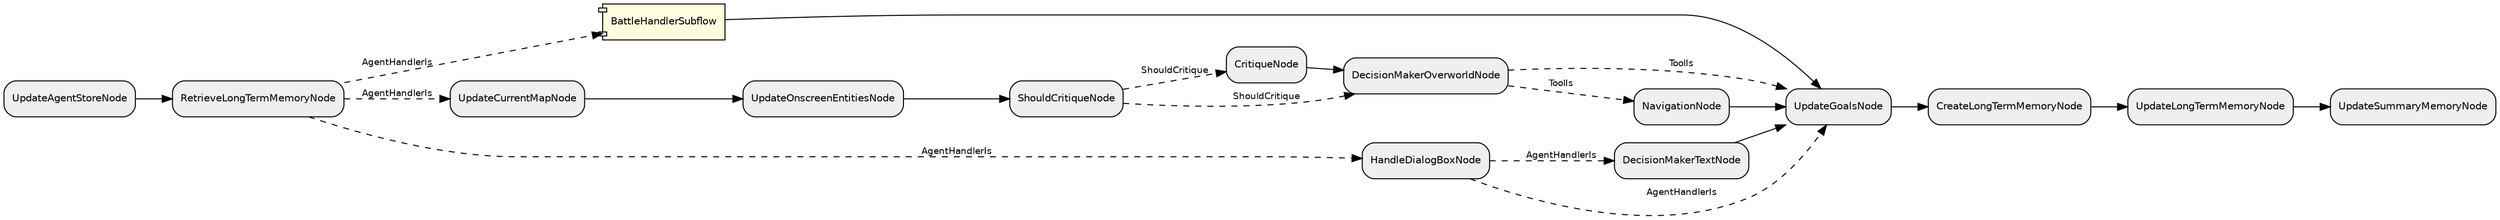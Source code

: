 digraph "G" {
  rankdir=LR;
  compound=true;
  node [shape=box, style="rounded,filled", fillcolor="#EFEFEF", fontname="Helvetica", fontsize=10];
  edge [fontname="Helvetica", fontsize=9];
  rKLui3AJqJus4FgiYVmyr [label="DecisionMakerTextNode"];
  aTKREAurebf79hWLEQzXO [label="CritiqueNode"];
  hE3fPh3DjLzYN0jX6qijc [label="BattleHandlerSubflow", shape=component, style="filled,rounded", fillcolor="lightyellow"];
  xyMQkQCzjml2xD7HYmYEg [label="UpdateGoalsNode"];
  xoKcHVeTqBODA4zjGuzo6 [label="UpdateLongTermMemoryNode"];
  TLvaYVfZjDaOElAwMgjfn [label="UpdateAgentStoreNode"];
  Itfbj0CTjIX8iMGEMJDlU [label="NavigationNode"];
  blgDSDYm6U3a8mBs0MJld [label="UpdateCurrentMapNode"];
  xDy0SjGAD4wi3j2cwBa5S [label="ShouldCritiqueNode"];
  Dy01Ujmj78R9qO70N7lDG [label="DecisionMakerOverworldNode"];
  bimOzEX5g5DYcvjcevKIk [label="CreateLongTermMemoryNode"];
  e0NOAxqMmET6DoKx1cJbV [label="HandleDialogBoxNode"];
  PZlBhYkkJyLFj4UXYljdV [label="UpdateOnscreenEntitiesNode"];
  j7MMlWAaIYaTKgmzukN6i [label="RetrieveLongTermMemoryNode"];
  PtpG9PRgNCkjTvUSTTHbk [label="UpdateSummaryMemoryNode"];
  TLvaYVfZjDaOElAwMgjfn -> j7MMlWAaIYaTKgmzukN6i [style="solid"];
  j7MMlWAaIYaTKgmzukN6i -> blgDSDYm6U3a8mBs0MJld [style="dashed", label="AgentHandlerIs"];
  blgDSDYm6U3a8mBs0MJld -> PZlBhYkkJyLFj4UXYljdV [style="solid"];
  PZlBhYkkJyLFj4UXYljdV -> xDy0SjGAD4wi3j2cwBa5S [style="solid"];
  xDy0SjGAD4wi3j2cwBa5S -> aTKREAurebf79hWLEQzXO [style="dashed", label="ShouldCritique"];
  aTKREAurebf79hWLEQzXO -> Dy01Ujmj78R9qO70N7lDG [style="solid"];
  xDy0SjGAD4wi3j2cwBa5S -> Dy01Ujmj78R9qO70N7lDG [style="dashed", label="ShouldCritique"];
  Dy01Ujmj78R9qO70N7lDG -> Itfbj0CTjIX8iMGEMJDlU [style="dashed", label="ToolIs"];
  Itfbj0CTjIX8iMGEMJDlU -> xyMQkQCzjml2xD7HYmYEg [style="solid"];
  j7MMlWAaIYaTKgmzukN6i -> hE3fPh3DjLzYN0jX6qijc [style="dashed", label="AgentHandlerIs"];
  j7MMlWAaIYaTKgmzukN6i -> e0NOAxqMmET6DoKx1cJbV [style="dashed", label="AgentHandlerIs"];
  e0NOAxqMmET6DoKx1cJbV -> rKLui3AJqJus4FgiYVmyr [style="dashed", label="AgentHandlerIs"];
  e0NOAxqMmET6DoKx1cJbV -> xyMQkQCzjml2xD7HYmYEg [style="dashed", label="AgentHandlerIs"];
  rKLui3AJqJus4FgiYVmyr -> xyMQkQCzjml2xD7HYmYEg [style="solid"];
  Dy01Ujmj78R9qO70N7lDG -> xyMQkQCzjml2xD7HYmYEg [style="dashed", label="ToolIs"];
  hE3fPh3DjLzYN0jX6qijc -> xyMQkQCzjml2xD7HYmYEg [style="solid"];
  xyMQkQCzjml2xD7HYmYEg -> bimOzEX5g5DYcvjcevKIk [style="solid"];
  bimOzEX5g5DYcvjcevKIk -> xoKcHVeTqBODA4zjGuzo6 [style="solid"];
  xoKcHVeTqBODA4zjGuzo6 -> PtpG9PRgNCkjTvUSTTHbk [style="solid"];
}
